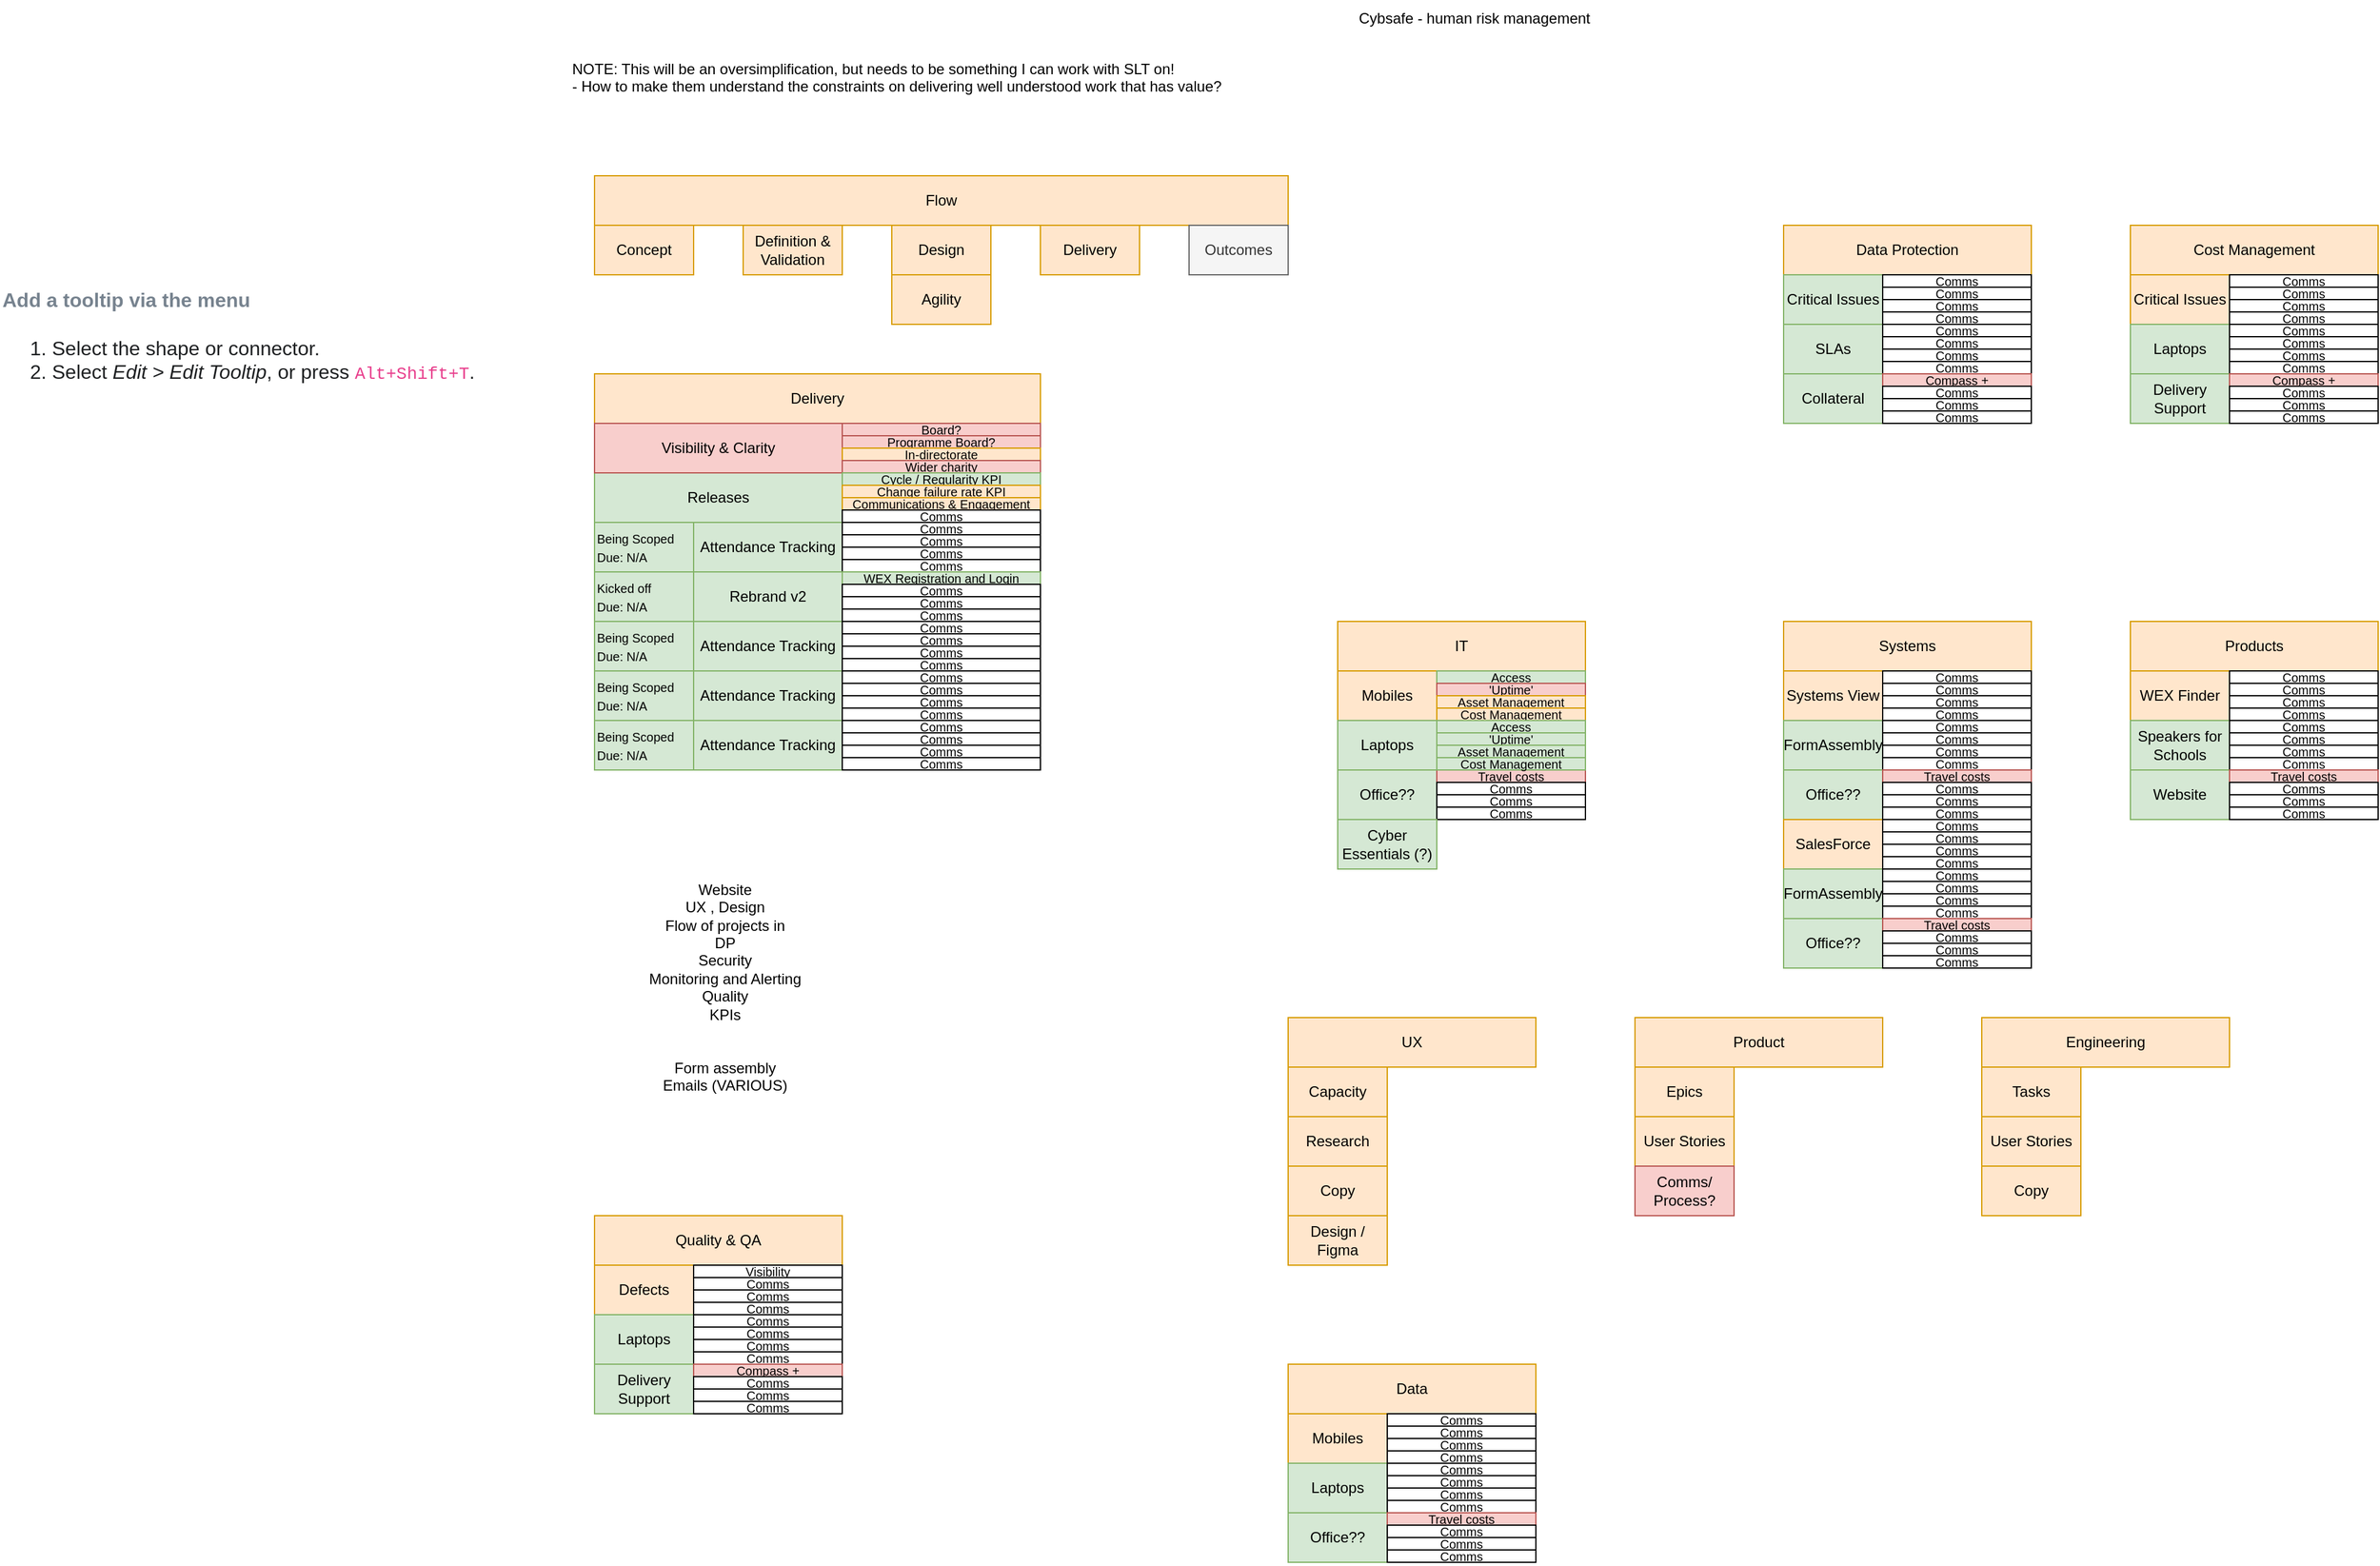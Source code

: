 <mxfile version="28.2.5">
  <diagram name="Page-1" id="2lxO7EbtZyUlad4pOYtL">
    <mxGraphModel dx="2887" dy="2173" grid="1" gridSize="10" guides="1" tooltips="1" connect="1" arrows="1" fold="1" page="1" pageScale="1" pageWidth="850" pageHeight="1100" math="0" shadow="0">
      <root>
        <mxCell id="0" />
        <mxCell id="1" parent="0" />
        <UserObject label="IT" tooltip="- KPIs for IT?&#xa;- What is good vs great?&#xa;- Visibility of capacity?&#xa;" id="mEJ6w_H8EPU12mAF9A9W-1">
          <mxCell style="rounded=0;whiteSpace=wrap;html=1;fillColor=#ffe6cc;strokeColor=#d79b00;" parent="1" vertex="1">
            <mxGeometry x="600" y="360" width="200" height="40" as="geometry" />
          </mxCell>
        </UserObject>
        <mxCell id="mEJ6w_H8EPU12mAF9A9W-2" value="Mobiles" style="rounded=0;whiteSpace=wrap;html=1;fillColor=#ffe6cc;strokeColor=#d79b00;" parent="1" vertex="1">
          <mxGeometry x="600" y="400" width="80" height="40" as="geometry" />
        </mxCell>
        <mxCell id="mEJ6w_H8EPU12mAF9A9W-3" value="&lt;span style=&quot;font-size: 10px;&quot;&gt;Access&lt;/span&gt;" style="rounded=0;whiteSpace=wrap;html=1;fillColor=#d5e8d4;strokeColor=#82b366;" parent="1" vertex="1">
          <mxGeometry x="680" y="400" width="120" height="10" as="geometry" />
        </mxCell>
        <mxCell id="mEJ6w_H8EPU12mAF9A9W-4" value="&lt;font style=&quot;font-size: 10px;&quot;&gt;&#39;Uptime&#39;&lt;/font&gt;" style="rounded=0;whiteSpace=wrap;html=1;fillColor=#f8cecc;strokeColor=#b85450;" parent="1" vertex="1">
          <mxGeometry x="680" y="410" width="120" height="10" as="geometry" />
        </mxCell>
        <mxCell id="mEJ6w_H8EPU12mAF9A9W-5" value="&lt;font style=&quot;font-size: 10px;&quot;&gt;Asset Management&lt;/font&gt;" style="rounded=0;whiteSpace=wrap;html=1;fillColor=#ffe6cc;strokeColor=#d79b00;" parent="1" vertex="1">
          <mxGeometry x="680" y="420" width="120" height="10" as="geometry" />
        </mxCell>
        <mxCell id="mEJ6w_H8EPU12mAF9A9W-6" value="&lt;font style=&quot;font-size: 10px;&quot;&gt;Cost Management&lt;/font&gt;" style="rounded=0;whiteSpace=wrap;html=1;fillColor=#ffe6cc;strokeColor=#d79b00;" parent="1" vertex="1">
          <mxGeometry x="680" y="430" width="120" height="10" as="geometry" />
        </mxCell>
        <mxCell id="2G15BkCVdRAN__nvlhu--1" value="Website&lt;div&gt;UX , Design&lt;/div&gt;&lt;div&gt;Flow of projects in&lt;/div&gt;&lt;div&gt;DP&lt;/div&gt;&lt;div&gt;Security&lt;/div&gt;&lt;div&gt;Monitoring and Alerting&lt;/div&gt;&lt;div&gt;Quality&lt;/div&gt;&lt;div&gt;KPIs&lt;/div&gt;&lt;div&gt;&lt;br&gt;&lt;/div&gt;&lt;div&gt;&lt;br&gt;&lt;/div&gt;&lt;div&gt;Form assembly&lt;/div&gt;&lt;div&gt;Emails (VARIOUS)&lt;/div&gt;&lt;div&gt;&lt;br&gt;&lt;/div&gt;&lt;div&gt;&lt;br&gt;&lt;/div&gt;" style="text;html=1;align=center;verticalAlign=middle;resizable=0;points=[];autosize=1;strokeColor=none;fillColor=none;" vertex="1" parent="1">
          <mxGeometry x="30" y="565" width="150" height="210" as="geometry" />
        </mxCell>
        <mxCell id="2G15BkCVdRAN__nvlhu--2" value="&lt;p style=&quot;box-sizing: border-box; margin-top: 0px; margin-bottom: 1rem; color: rgb(119, 131, 143); line-height: 1.7; font-family: Poppins, Helvetica, Arial, sans-serif; font-size: 16px; font-style: normal; font-variant-ligatures: normal; font-variant-caps: normal; font-weight: 400; letter-spacing: normal; orphans: 2; text-align: left; text-indent: 0px; text-transform: none; widows: 2; word-spacing: 0px; -webkit-text-stroke-width: 0px; white-space: normal; background-color: rgb(255, 255, 255); text-decoration-thickness: initial; text-decoration-style: initial; text-decoration-color: initial;&quot;&gt;&lt;strong style=&quot;box-sizing: border-box; font-weight: 600;&quot;&gt;Add a tooltip via the menu&lt;/strong&gt;&lt;/p&gt;&lt;ol style=&quot;box-sizing: border-box; margin-top: 0px; margin-bottom: 1rem; color: rgb(30, 32, 34); font-family: Poppins, Helvetica, Arial, sans-serif; font-size: 16px; font-style: normal; font-variant-ligatures: normal; font-variant-caps: normal; font-weight: 400; letter-spacing: normal; orphans: 2; text-align: left; text-indent: 0px; text-transform: none; widows: 2; word-spacing: 0px; -webkit-text-stroke-width: 0px; white-space: normal; background-color: rgb(255, 255, 255); text-decoration-thickness: initial; text-decoration-style: initial; text-decoration-color: initial;&quot;&gt;&lt;li style=&quot;box-sizing: border-box;&quot;&gt;Select the shape or connector.&lt;/li&gt;&lt;li style=&quot;box-sizing: border-box;&quot;&gt;Select&lt;span&gt;&amp;nbsp;&lt;/span&gt;&lt;em style=&quot;box-sizing: border-box;&quot;&gt;Edit &amp;gt; Edit Tooltip&lt;/em&gt;, or press&lt;span&gt;&amp;nbsp;&lt;/span&gt;&lt;code class=&quot;language-plaintext highlighter-rouge&quot; style=&quot;box-sizing: border-box; font-family: SFMono-Regular, Menlo, Monaco, Consolas, &amp;quot;Liberation Mono&amp;quot;, &amp;quot;Courier New&amp;quot;, monospace; font-size: 14px; color: rgb(232, 62, 140); word-break: break-word;&quot;&gt;Alt+Shift+T&lt;/code&gt;.&lt;/li&gt;&lt;/ol&gt;" style="text;whiteSpace=wrap;html=1;" vertex="1" parent="1">
          <mxGeometry x="-480" y="80" width="410" height="120" as="geometry" />
        </mxCell>
        <UserObject label="Delivery" tooltip="- KPIs for IT?&#xa;- What is good vs great?&#xa;- Visibility of capacity?&#xa;" id="2G15BkCVdRAN__nvlhu--3">
          <mxCell style="rounded=0;whiteSpace=wrap;html=1;fillColor=#ffe6cc;strokeColor=#d79b00;" vertex="1" parent="1">
            <mxGeometry y="160" width="360" height="40" as="geometry" />
          </mxCell>
        </UserObject>
        <mxCell id="2G15BkCVdRAN__nvlhu--4" value="Attendance Tracking" style="rounded=0;whiteSpace=wrap;html=1;fillColor=#d5e8d4;strokeColor=#82b366;" vertex="1" parent="1">
          <mxGeometry x="80" y="280" width="120" height="40" as="geometry" />
        </mxCell>
        <mxCell id="2G15BkCVdRAN__nvlhu--5" value="&lt;font style=&quot;font-size: 10px;&quot;&gt;Comms&lt;/font&gt;" style="rounded=0;whiteSpace=wrap;html=1;" vertex="1" parent="1">
          <mxGeometry x="200" y="280" width="160" height="10" as="geometry" />
        </mxCell>
        <mxCell id="2G15BkCVdRAN__nvlhu--6" value="&lt;font style=&quot;font-size: 10px;&quot;&gt;Comms&lt;/font&gt;" style="rounded=0;whiteSpace=wrap;html=1;" vertex="1" parent="1">
          <mxGeometry x="200" y="290" width="160" height="10" as="geometry" />
        </mxCell>
        <mxCell id="2G15BkCVdRAN__nvlhu--7" value="&lt;font style=&quot;font-size: 10px;&quot;&gt;Comms&lt;/font&gt;" style="rounded=0;whiteSpace=wrap;html=1;" vertex="1" parent="1">
          <mxGeometry x="200" y="300" width="160" height="10" as="geometry" />
        </mxCell>
        <mxCell id="2G15BkCVdRAN__nvlhu--8" value="&lt;font style=&quot;font-size: 10px;&quot;&gt;Comms&lt;/font&gt;" style="rounded=0;whiteSpace=wrap;html=1;" vertex="1" parent="1">
          <mxGeometry x="200" y="310" width="160" height="10" as="geometry" />
        </mxCell>
        <mxCell id="2G15BkCVdRAN__nvlhu--9" value="Laptops" style="rounded=0;whiteSpace=wrap;html=1;fillColor=#d5e8d4;strokeColor=#82b366;" vertex="1" parent="1">
          <mxGeometry x="600" y="440" width="80" height="40" as="geometry" />
        </mxCell>
        <UserObject label="Office??" tooltip="- Why is this here?" id="2G15BkCVdRAN__nvlhu--10">
          <mxCell style="rounded=0;whiteSpace=wrap;html=1;fillColor=#d5e8d4;strokeColor=#82b366;" vertex="1" parent="1">
            <mxGeometry x="600" y="480" width="80" height="40" as="geometry" />
          </mxCell>
        </UserObject>
        <UserObject label="Flow" tooltip="- KPIs for IT?&#xa;- What is good vs great?&#xa;- Visibility of capacity?&#xa;" id="2G15BkCVdRAN__nvlhu--11">
          <mxCell style="rounded=0;whiteSpace=wrap;html=1;fillColor=#ffe6cc;strokeColor=#d79b00;" vertex="1" parent="1">
            <mxGeometry width="560" height="40" as="geometry" />
          </mxCell>
        </UserObject>
        <mxCell id="2G15BkCVdRAN__nvlhu--12" value="Concept" style="rounded=0;whiteSpace=wrap;html=1;fillColor=#ffe6cc;strokeColor=#d79b00;" vertex="1" parent="1">
          <mxGeometry y="40" width="80" height="40" as="geometry" />
        </mxCell>
        <mxCell id="2G15BkCVdRAN__nvlhu--13" value="Definition &amp;amp; Validation" style="rounded=0;whiteSpace=wrap;html=1;fillColor=#ffe6cc;strokeColor=#d79b00;" vertex="1" parent="1">
          <mxGeometry x="120" y="40" width="80" height="40" as="geometry" />
        </mxCell>
        <mxCell id="2G15BkCVdRAN__nvlhu--14" value="Design" style="rounded=0;whiteSpace=wrap;html=1;fillColor=#ffe6cc;strokeColor=#d79b00;" vertex="1" parent="1">
          <mxGeometry x="240" y="40" width="80" height="40" as="geometry" />
        </mxCell>
        <mxCell id="2G15BkCVdRAN__nvlhu--15" value="Delivery" style="rounded=0;whiteSpace=wrap;html=1;fillColor=#ffe6cc;strokeColor=#d79b00;" vertex="1" parent="1">
          <mxGeometry x="360" y="40" width="80" height="40" as="geometry" />
        </mxCell>
        <mxCell id="2G15BkCVdRAN__nvlhu--16" value="Outcomes" style="rounded=0;whiteSpace=wrap;html=1;fillColor=#f5f5f5;strokeColor=#666666;fontColor=#333333;" vertex="1" parent="1">
          <mxGeometry x="480" y="40" width="80" height="40" as="geometry" />
        </mxCell>
        <mxCell id="2G15BkCVdRAN__nvlhu--17" value="NOTE: This will be an oversimplification, but needs to be something I can work with SLT on!&lt;div&gt;- How to make them understand the constraints on delivering well understood work that has value?&lt;/div&gt;&lt;div&gt;&lt;br&gt;&lt;/div&gt;&lt;div&gt;&lt;br&gt;&lt;/div&gt;" style="text;html=1;align=left;verticalAlign=middle;resizable=0;points=[];autosize=1;strokeColor=none;fillColor=none;" vertex="1" parent="1">
          <mxGeometry x="-20" y="-100" width="550" height="70" as="geometry" />
        </mxCell>
        <UserObject label="&lt;font style=&quot;font-size: 10px;&quot;&gt;Travel costs&lt;/font&gt;" tooltip="- Andy on remote contract." id="2G15BkCVdRAN__nvlhu--22">
          <mxCell style="rounded=0;whiteSpace=wrap;html=1;fillColor=#f8cecc;strokeColor=#b85450;" vertex="1" parent="1">
            <mxGeometry x="680" y="480" width="120" height="10" as="geometry" />
          </mxCell>
        </UserObject>
        <mxCell id="2G15BkCVdRAN__nvlhu--23" value="&lt;font style=&quot;font-size: 10px;&quot;&gt;Comms&lt;/font&gt;" style="rounded=0;whiteSpace=wrap;html=1;" vertex="1" parent="1">
          <mxGeometry x="680" y="490" width="120" height="10" as="geometry" />
        </mxCell>
        <mxCell id="2G15BkCVdRAN__nvlhu--24" value="&lt;font style=&quot;font-size: 10px;&quot;&gt;Comms&lt;/font&gt;" style="rounded=0;whiteSpace=wrap;html=1;" vertex="1" parent="1">
          <mxGeometry x="680" y="500" width="120" height="10" as="geometry" />
        </mxCell>
        <mxCell id="2G15BkCVdRAN__nvlhu--25" value="&lt;font style=&quot;font-size: 10px;&quot;&gt;Comms&lt;/font&gt;" style="rounded=0;whiteSpace=wrap;html=1;" vertex="1" parent="1">
          <mxGeometry x="680" y="510" width="120" height="10" as="geometry" />
        </mxCell>
        <UserObject label="UX" tooltip="- KPIs for IT?&#xa;- What is good vs great?&#xa;- Visibility of capacity?&#xa;" id="2G15BkCVdRAN__nvlhu--26">
          <mxCell style="rounded=0;whiteSpace=wrap;html=1;fillColor=#ffe6cc;strokeColor=#d79b00;" vertex="1" parent="1">
            <mxGeometry x="560" y="680" width="200" height="40" as="geometry" />
          </mxCell>
        </UserObject>
        <UserObject label="Capacity" tooltip="- KPIs for IT?&#xa;- What is good vs great?&#xa;- Visibility of capacity?&#xa;" id="2G15BkCVdRAN__nvlhu--27">
          <mxCell style="rounded=0;whiteSpace=wrap;html=1;fillColor=#ffe6cc;strokeColor=#d79b00;" vertex="1" parent="1">
            <mxGeometry x="560" y="720" width="80" height="40" as="geometry" />
          </mxCell>
        </UserObject>
        <UserObject label="Research" tooltip="- KPIs for IT?&#xa;- What is good vs great?&#xa;- Visibility of capacity?&#xa;" id="2G15BkCVdRAN__nvlhu--28">
          <mxCell style="rounded=0;whiteSpace=wrap;html=1;fillColor=#ffe6cc;strokeColor=#d79b00;" vertex="1" parent="1">
            <mxGeometry x="560" y="760" width="80" height="40" as="geometry" />
          </mxCell>
        </UserObject>
        <mxCell id="2G15BkCVdRAN__nvlhu--29" value="&lt;font style=&quot;font-size: 10px;&quot;&gt;Being Scoped&lt;/font&gt;&lt;div&gt;&lt;font style=&quot;font-size: 10px;&quot;&gt;Due: N/A&lt;/font&gt;&lt;/div&gt;" style="rounded=0;whiteSpace=wrap;html=1;align=left;fillColor=#d5e8d4;strokeColor=#82b366;" vertex="1" parent="1">
          <mxGeometry y="280" width="80" height="40" as="geometry" />
        </mxCell>
        <mxCell id="2G15BkCVdRAN__nvlhu--30" value="Rebrand v2" style="rounded=0;whiteSpace=wrap;html=1;fillColor=#d5e8d4;strokeColor=#82b366;" vertex="1" parent="1">
          <mxGeometry x="80" y="320" width="120" height="40" as="geometry" />
        </mxCell>
        <mxCell id="2G15BkCVdRAN__nvlhu--31" value="&lt;font style=&quot;font-size: 10px;&quot;&gt;WEX Registration and Login&lt;/font&gt;" style="rounded=0;whiteSpace=wrap;html=1;fillColor=#d5e8d4;strokeColor=#82b366;" vertex="1" parent="1">
          <mxGeometry x="200" y="320" width="160" height="10" as="geometry" />
        </mxCell>
        <mxCell id="2G15BkCVdRAN__nvlhu--32" value="&lt;font style=&quot;font-size: 10px;&quot;&gt;Comms&lt;/font&gt;" style="rounded=0;whiteSpace=wrap;html=1;" vertex="1" parent="1">
          <mxGeometry x="200" y="330" width="160" height="10" as="geometry" />
        </mxCell>
        <mxCell id="2G15BkCVdRAN__nvlhu--33" value="&lt;font style=&quot;font-size: 10px;&quot;&gt;Comms&lt;/font&gt;" style="rounded=0;whiteSpace=wrap;html=1;" vertex="1" parent="1">
          <mxGeometry x="200" y="340" width="160" height="10" as="geometry" />
        </mxCell>
        <mxCell id="2G15BkCVdRAN__nvlhu--34" value="&lt;font style=&quot;font-size: 10px;&quot;&gt;Comms&lt;/font&gt;" style="rounded=0;whiteSpace=wrap;html=1;" vertex="1" parent="1">
          <mxGeometry x="200" y="350" width="160" height="10" as="geometry" />
        </mxCell>
        <mxCell id="2G15BkCVdRAN__nvlhu--35" value="&lt;font style=&quot;font-size: 10px;&quot;&gt;Kicked off&lt;/font&gt;&lt;div&gt;&lt;font style=&quot;font-size: 10px;&quot;&gt;Due: N/A&lt;/font&gt;&lt;/div&gt;" style="rounded=0;whiteSpace=wrap;html=1;align=left;fillColor=#d5e8d4;strokeColor=#82b366;" vertex="1" parent="1">
          <mxGeometry y="320" width="80" height="40" as="geometry" />
        </mxCell>
        <mxCell id="2G15BkCVdRAN__nvlhu--36" value="Attendance Tracking" style="rounded=0;whiteSpace=wrap;html=1;fillColor=#d5e8d4;strokeColor=#82b366;" vertex="1" parent="1">
          <mxGeometry x="80" y="360" width="120" height="40" as="geometry" />
        </mxCell>
        <mxCell id="2G15BkCVdRAN__nvlhu--37" value="&lt;font style=&quot;font-size: 10px;&quot;&gt;Comms&lt;/font&gt;" style="rounded=0;whiteSpace=wrap;html=1;" vertex="1" parent="1">
          <mxGeometry x="200" y="360" width="160" height="10" as="geometry" />
        </mxCell>
        <mxCell id="2G15BkCVdRAN__nvlhu--38" value="&lt;font style=&quot;font-size: 10px;&quot;&gt;Comms&lt;/font&gt;" style="rounded=0;whiteSpace=wrap;html=1;" vertex="1" parent="1">
          <mxGeometry x="200" y="370" width="160" height="10" as="geometry" />
        </mxCell>
        <mxCell id="2G15BkCVdRAN__nvlhu--39" value="&lt;font style=&quot;font-size: 10px;&quot;&gt;Comms&lt;/font&gt;" style="rounded=0;whiteSpace=wrap;html=1;" vertex="1" parent="1">
          <mxGeometry x="200" y="380" width="160" height="10" as="geometry" />
        </mxCell>
        <mxCell id="2G15BkCVdRAN__nvlhu--40" value="&lt;font style=&quot;font-size: 10px;&quot;&gt;Comms&lt;/font&gt;" style="rounded=0;whiteSpace=wrap;html=1;" vertex="1" parent="1">
          <mxGeometry x="200" y="390" width="160" height="10" as="geometry" />
        </mxCell>
        <mxCell id="2G15BkCVdRAN__nvlhu--41" value="&lt;font style=&quot;font-size: 10px;&quot;&gt;Being Scoped&lt;/font&gt;&lt;div&gt;&lt;font style=&quot;font-size: 10px;&quot;&gt;Due: N/A&lt;/font&gt;&lt;/div&gt;" style="rounded=0;whiteSpace=wrap;html=1;align=left;fillColor=#d5e8d4;strokeColor=#82b366;" vertex="1" parent="1">
          <mxGeometry y="360" width="80" height="40" as="geometry" />
        </mxCell>
        <mxCell id="2G15BkCVdRAN__nvlhu--42" value="Attendance Tracking" style="rounded=0;whiteSpace=wrap;html=1;fillColor=#d5e8d4;strokeColor=#82b366;" vertex="1" parent="1">
          <mxGeometry x="80" y="400" width="120" height="40" as="geometry" />
        </mxCell>
        <mxCell id="2G15BkCVdRAN__nvlhu--43" value="&lt;font style=&quot;font-size: 10px;&quot;&gt;Comms&lt;/font&gt;" style="rounded=0;whiteSpace=wrap;html=1;" vertex="1" parent="1">
          <mxGeometry x="200" y="400" width="160" height="10" as="geometry" />
        </mxCell>
        <mxCell id="2G15BkCVdRAN__nvlhu--44" value="&lt;font style=&quot;font-size: 10px;&quot;&gt;Comms&lt;/font&gt;" style="rounded=0;whiteSpace=wrap;html=1;" vertex="1" parent="1">
          <mxGeometry x="200" y="410" width="160" height="10" as="geometry" />
        </mxCell>
        <mxCell id="2G15BkCVdRAN__nvlhu--45" value="&lt;font style=&quot;font-size: 10px;&quot;&gt;Comms&lt;/font&gt;" style="rounded=0;whiteSpace=wrap;html=1;" vertex="1" parent="1">
          <mxGeometry x="200" y="420" width="160" height="10" as="geometry" />
        </mxCell>
        <mxCell id="2G15BkCVdRAN__nvlhu--46" value="&lt;font style=&quot;font-size: 10px;&quot;&gt;Comms&lt;/font&gt;" style="rounded=0;whiteSpace=wrap;html=1;" vertex="1" parent="1">
          <mxGeometry x="200" y="430" width="160" height="10" as="geometry" />
        </mxCell>
        <mxCell id="2G15BkCVdRAN__nvlhu--47" value="&lt;font style=&quot;font-size: 10px;&quot;&gt;Being Scoped&lt;/font&gt;&lt;div&gt;&lt;font style=&quot;font-size: 10px;&quot;&gt;Due: N/A&lt;/font&gt;&lt;/div&gt;" style="rounded=0;whiteSpace=wrap;html=1;align=left;fillColor=#d5e8d4;strokeColor=#82b366;" vertex="1" parent="1">
          <mxGeometry y="400" width="80" height="40" as="geometry" />
        </mxCell>
        <mxCell id="2G15BkCVdRAN__nvlhu--48" value="Attendance Tracking" style="rounded=0;whiteSpace=wrap;html=1;fillColor=#d5e8d4;strokeColor=#82b366;" vertex="1" parent="1">
          <mxGeometry x="80" y="440" width="120" height="40" as="geometry" />
        </mxCell>
        <mxCell id="2G15BkCVdRAN__nvlhu--49" value="&lt;font style=&quot;font-size: 10px;&quot;&gt;Comms&lt;/font&gt;" style="rounded=0;whiteSpace=wrap;html=1;" vertex="1" parent="1">
          <mxGeometry x="200" y="440" width="160" height="10" as="geometry" />
        </mxCell>
        <mxCell id="2G15BkCVdRAN__nvlhu--50" value="&lt;font style=&quot;font-size: 10px;&quot;&gt;Comms&lt;/font&gt;" style="rounded=0;whiteSpace=wrap;html=1;" vertex="1" parent="1">
          <mxGeometry x="200" y="450" width="160" height="10" as="geometry" />
        </mxCell>
        <mxCell id="2G15BkCVdRAN__nvlhu--51" value="&lt;font style=&quot;font-size: 10px;&quot;&gt;Comms&lt;/font&gt;" style="rounded=0;whiteSpace=wrap;html=1;" vertex="1" parent="1">
          <mxGeometry x="200" y="460" width="160" height="10" as="geometry" />
        </mxCell>
        <mxCell id="2G15BkCVdRAN__nvlhu--52" value="&lt;font style=&quot;font-size: 10px;&quot;&gt;Comms&lt;/font&gt;" style="rounded=0;whiteSpace=wrap;html=1;" vertex="1" parent="1">
          <mxGeometry x="200" y="470" width="160" height="10" as="geometry" />
        </mxCell>
        <mxCell id="2G15BkCVdRAN__nvlhu--53" value="&lt;font style=&quot;font-size: 10px;&quot;&gt;Being Scoped&lt;/font&gt;&lt;div&gt;&lt;font style=&quot;font-size: 10px;&quot;&gt;Due: N/A&lt;/font&gt;&lt;/div&gt;" style="rounded=0;whiteSpace=wrap;html=1;align=left;fillColor=#d5e8d4;strokeColor=#82b366;" vertex="1" parent="1">
          <mxGeometry y="440" width="80" height="40" as="geometry" />
        </mxCell>
        <UserObject label="Quality &amp;amp; QA" tooltip="- KPIs for IT?&#xa;- What is good vs great?&#xa;- Visibility of capacity?&#xa;" id="2G15BkCVdRAN__nvlhu--54">
          <mxCell style="rounded=0;whiteSpace=wrap;html=1;fillColor=#ffe6cc;strokeColor=#d79b00;" vertex="1" parent="1">
            <mxGeometry y="840" width="200" height="40" as="geometry" />
          </mxCell>
        </UserObject>
        <mxCell id="2G15BkCVdRAN__nvlhu--55" value="Defects" style="rounded=0;whiteSpace=wrap;html=1;fillColor=#ffe6cc;strokeColor=#d79b00;" vertex="1" parent="1">
          <mxGeometry y="880" width="80" height="40" as="geometry" />
        </mxCell>
        <mxCell id="2G15BkCVdRAN__nvlhu--56" value="&lt;font style=&quot;font-size: 10px;&quot;&gt;Visibility&lt;/font&gt;" style="rounded=0;whiteSpace=wrap;html=1;" vertex="1" parent="1">
          <mxGeometry x="80" y="880" width="120" height="10" as="geometry" />
        </mxCell>
        <mxCell id="2G15BkCVdRAN__nvlhu--57" value="&lt;font style=&quot;font-size: 10px;&quot;&gt;Comms&lt;/font&gt;" style="rounded=0;whiteSpace=wrap;html=1;" vertex="1" parent="1">
          <mxGeometry x="80" y="890" width="120" height="10" as="geometry" />
        </mxCell>
        <mxCell id="2G15BkCVdRAN__nvlhu--58" value="&lt;font style=&quot;font-size: 10px;&quot;&gt;Comms&lt;/font&gt;" style="rounded=0;whiteSpace=wrap;html=1;" vertex="1" parent="1">
          <mxGeometry x="80" y="900" width="120" height="10" as="geometry" />
        </mxCell>
        <mxCell id="2G15BkCVdRAN__nvlhu--59" value="&lt;font style=&quot;font-size: 10px;&quot;&gt;Comms&lt;/font&gt;" style="rounded=0;whiteSpace=wrap;html=1;" vertex="1" parent="1">
          <mxGeometry x="80" y="910" width="120" height="10" as="geometry" />
        </mxCell>
        <mxCell id="2G15BkCVdRAN__nvlhu--60" value="Laptops" style="rounded=0;whiteSpace=wrap;html=1;fillColor=#d5e8d4;strokeColor=#82b366;" vertex="1" parent="1">
          <mxGeometry y="920" width="80" height="40" as="geometry" />
        </mxCell>
        <UserObject label="Delivery Support" tooltip="- Why is this here?" id="2G15BkCVdRAN__nvlhu--61">
          <mxCell style="rounded=0;whiteSpace=wrap;html=1;fillColor=#d5e8d4;strokeColor=#82b366;" vertex="1" parent="1">
            <mxGeometry y="960" width="80" height="40" as="geometry" />
          </mxCell>
        </UserObject>
        <mxCell id="2G15BkCVdRAN__nvlhu--62" value="&lt;font style=&quot;font-size: 10px;&quot;&gt;Comms&lt;/font&gt;" style="rounded=0;whiteSpace=wrap;html=1;" vertex="1" parent="1">
          <mxGeometry x="80" y="920" width="120" height="10" as="geometry" />
        </mxCell>
        <mxCell id="2G15BkCVdRAN__nvlhu--63" value="&lt;font style=&quot;font-size: 10px;&quot;&gt;Comms&lt;/font&gt;" style="rounded=0;whiteSpace=wrap;html=1;" vertex="1" parent="1">
          <mxGeometry x="80" y="930" width="120" height="10" as="geometry" />
        </mxCell>
        <mxCell id="2G15BkCVdRAN__nvlhu--64" value="&lt;font style=&quot;font-size: 10px;&quot;&gt;Comms&lt;/font&gt;" style="rounded=0;whiteSpace=wrap;html=1;" vertex="1" parent="1">
          <mxGeometry x="80" y="940" width="120" height="10" as="geometry" />
        </mxCell>
        <mxCell id="2G15BkCVdRAN__nvlhu--65" value="&lt;font style=&quot;font-size: 10px;&quot;&gt;Comms&lt;/font&gt;" style="rounded=0;whiteSpace=wrap;html=1;" vertex="1" parent="1">
          <mxGeometry x="80" y="950" width="120" height="10" as="geometry" />
        </mxCell>
        <UserObject label="&lt;font style=&quot;font-size: 10px;&quot;&gt;Compass +&lt;/font&gt;" tooltip="- Andy on remote contract." id="2G15BkCVdRAN__nvlhu--66">
          <mxCell style="rounded=0;whiteSpace=wrap;html=1;fillColor=#f8cecc;strokeColor=#b85450;" vertex="1" parent="1">
            <mxGeometry x="80" y="960" width="120" height="10" as="geometry" />
          </mxCell>
        </UserObject>
        <mxCell id="2G15BkCVdRAN__nvlhu--67" value="&lt;font style=&quot;font-size: 10px;&quot;&gt;Comms&lt;/font&gt;" style="rounded=0;whiteSpace=wrap;html=1;" vertex="1" parent="1">
          <mxGeometry x="80" y="970" width="120" height="10" as="geometry" />
        </mxCell>
        <mxCell id="2G15BkCVdRAN__nvlhu--68" value="&lt;font style=&quot;font-size: 10px;&quot;&gt;Comms&lt;/font&gt;" style="rounded=0;whiteSpace=wrap;html=1;" vertex="1" parent="1">
          <mxGeometry x="80" y="980" width="120" height="10" as="geometry" />
        </mxCell>
        <mxCell id="2G15BkCVdRAN__nvlhu--69" value="&lt;font style=&quot;font-size: 10px;&quot;&gt;Comms&lt;/font&gt;" style="rounded=0;whiteSpace=wrap;html=1;" vertex="1" parent="1">
          <mxGeometry x="80" y="990" width="120" height="10" as="geometry" />
        </mxCell>
        <UserObject label="Data Protection" tooltip="- KPIs for IT?&#xa;- What is good vs great?&#xa;- Visibility of capacity?&#xa;" id="2G15BkCVdRAN__nvlhu--70">
          <mxCell style="rounded=0;whiteSpace=wrap;html=1;fillColor=#ffe6cc;strokeColor=#d79b00;" vertex="1" parent="1">
            <mxGeometry x="960" y="40" width="200" height="40" as="geometry" />
          </mxCell>
        </UserObject>
        <mxCell id="2G15BkCVdRAN__nvlhu--71" value="Critical Issues" style="rounded=0;whiteSpace=wrap;html=1;fillColor=#d5e8d4;strokeColor=#82b366;" vertex="1" parent="1">
          <mxGeometry x="960" y="80" width="80" height="40" as="geometry" />
        </mxCell>
        <mxCell id="2G15BkCVdRAN__nvlhu--72" value="&lt;font style=&quot;font-size: 10px;&quot;&gt;Comms&lt;/font&gt;" style="rounded=0;whiteSpace=wrap;html=1;" vertex="1" parent="1">
          <mxGeometry x="1040" y="80" width="120" height="10" as="geometry" />
        </mxCell>
        <mxCell id="2G15BkCVdRAN__nvlhu--73" value="&lt;font style=&quot;font-size: 10px;&quot;&gt;Comms&lt;/font&gt;" style="rounded=0;whiteSpace=wrap;html=1;" vertex="1" parent="1">
          <mxGeometry x="1040" y="90" width="120" height="10" as="geometry" />
        </mxCell>
        <mxCell id="2G15BkCVdRAN__nvlhu--74" value="&lt;font style=&quot;font-size: 10px;&quot;&gt;Comms&lt;/font&gt;" style="rounded=0;whiteSpace=wrap;html=1;" vertex="1" parent="1">
          <mxGeometry x="1040" y="100" width="120" height="10" as="geometry" />
        </mxCell>
        <mxCell id="2G15BkCVdRAN__nvlhu--75" value="&lt;font style=&quot;font-size: 10px;&quot;&gt;Comms&lt;/font&gt;" style="rounded=0;whiteSpace=wrap;html=1;" vertex="1" parent="1">
          <mxGeometry x="1040" y="110" width="120" height="10" as="geometry" />
        </mxCell>
        <mxCell id="2G15BkCVdRAN__nvlhu--76" value="SLAs" style="rounded=0;whiteSpace=wrap;html=1;fillColor=#d5e8d4;strokeColor=#82b366;" vertex="1" parent="1">
          <mxGeometry x="960" y="120" width="80" height="40" as="geometry" />
        </mxCell>
        <UserObject label="Collateral" tooltip="- Why is this here?" id="2G15BkCVdRAN__nvlhu--77">
          <mxCell style="rounded=0;whiteSpace=wrap;html=1;fillColor=#d5e8d4;strokeColor=#82b366;" vertex="1" parent="1">
            <mxGeometry x="960" y="160" width="80" height="40" as="geometry" />
          </mxCell>
        </UserObject>
        <mxCell id="2G15BkCVdRAN__nvlhu--78" value="&lt;font style=&quot;font-size: 10px;&quot;&gt;Comms&lt;/font&gt;" style="rounded=0;whiteSpace=wrap;html=1;" vertex="1" parent="1">
          <mxGeometry x="1040" y="120" width="120" height="10" as="geometry" />
        </mxCell>
        <mxCell id="2G15BkCVdRAN__nvlhu--79" value="&lt;font style=&quot;font-size: 10px;&quot;&gt;Comms&lt;/font&gt;" style="rounded=0;whiteSpace=wrap;html=1;" vertex="1" parent="1">
          <mxGeometry x="1040" y="130" width="120" height="10" as="geometry" />
        </mxCell>
        <mxCell id="2G15BkCVdRAN__nvlhu--80" value="&lt;font style=&quot;font-size: 10px;&quot;&gt;Comms&lt;/font&gt;" style="rounded=0;whiteSpace=wrap;html=1;" vertex="1" parent="1">
          <mxGeometry x="1040" y="140" width="120" height="10" as="geometry" />
        </mxCell>
        <mxCell id="2G15BkCVdRAN__nvlhu--81" value="&lt;font style=&quot;font-size: 10px;&quot;&gt;Comms&lt;/font&gt;" style="rounded=0;whiteSpace=wrap;html=1;" vertex="1" parent="1">
          <mxGeometry x="1040" y="150" width="120" height="10" as="geometry" />
        </mxCell>
        <UserObject label="&lt;font style=&quot;font-size: 10px;&quot;&gt;Compass +&lt;/font&gt;" tooltip="- Andy on remote contract." id="2G15BkCVdRAN__nvlhu--82">
          <mxCell style="rounded=0;whiteSpace=wrap;html=1;fillColor=#f8cecc;strokeColor=#b85450;" vertex="1" parent="1">
            <mxGeometry x="1040" y="160" width="120" height="10" as="geometry" />
          </mxCell>
        </UserObject>
        <mxCell id="2G15BkCVdRAN__nvlhu--83" value="&lt;font style=&quot;font-size: 10px;&quot;&gt;Comms&lt;/font&gt;" style="rounded=0;whiteSpace=wrap;html=1;" vertex="1" parent="1">
          <mxGeometry x="1040" y="170" width="120" height="10" as="geometry" />
        </mxCell>
        <mxCell id="2G15BkCVdRAN__nvlhu--84" value="&lt;font style=&quot;font-size: 10px;&quot;&gt;Comms&lt;/font&gt;" style="rounded=0;whiteSpace=wrap;html=1;" vertex="1" parent="1">
          <mxGeometry x="1040" y="180" width="120" height="10" as="geometry" />
        </mxCell>
        <mxCell id="2G15BkCVdRAN__nvlhu--85" value="&lt;font style=&quot;font-size: 10px;&quot;&gt;Comms&lt;/font&gt;" style="rounded=0;whiteSpace=wrap;html=1;" vertex="1" parent="1">
          <mxGeometry x="1040" y="190" width="120" height="10" as="geometry" />
        </mxCell>
        <UserObject label="Systems" tooltip="- KPIs for IT?&#xa;- What is good vs great?&#xa;- Visibility of capacity?&#xa;" id="2G15BkCVdRAN__nvlhu--86">
          <mxCell style="rounded=0;whiteSpace=wrap;html=1;fillColor=#ffe6cc;strokeColor=#d79b00;" vertex="1" parent="1">
            <mxGeometry x="960" y="360" width="200" height="40" as="geometry" />
          </mxCell>
        </UserObject>
        <mxCell id="2G15BkCVdRAN__nvlhu--87" value="Systems View" style="rounded=0;whiteSpace=wrap;html=1;fillColor=#ffe6cc;strokeColor=#d79b00;" vertex="1" parent="1">
          <mxGeometry x="960" y="400" width="80" height="40" as="geometry" />
        </mxCell>
        <mxCell id="2G15BkCVdRAN__nvlhu--88" value="&lt;font style=&quot;font-size: 10px;&quot;&gt;Comms&lt;/font&gt;" style="rounded=0;whiteSpace=wrap;html=1;" vertex="1" parent="1">
          <mxGeometry x="1040" y="400" width="120" height="10" as="geometry" />
        </mxCell>
        <mxCell id="2G15BkCVdRAN__nvlhu--89" value="&lt;font style=&quot;font-size: 10px;&quot;&gt;Comms&lt;/font&gt;" style="rounded=0;whiteSpace=wrap;html=1;" vertex="1" parent="1">
          <mxGeometry x="1040" y="410" width="120" height="10" as="geometry" />
        </mxCell>
        <mxCell id="2G15BkCVdRAN__nvlhu--90" value="&lt;font style=&quot;font-size: 10px;&quot;&gt;Comms&lt;/font&gt;" style="rounded=0;whiteSpace=wrap;html=1;" vertex="1" parent="1">
          <mxGeometry x="1040" y="420" width="120" height="10" as="geometry" />
        </mxCell>
        <mxCell id="2G15BkCVdRAN__nvlhu--91" value="&lt;font style=&quot;font-size: 10px;&quot;&gt;Comms&lt;/font&gt;" style="rounded=0;whiteSpace=wrap;html=1;" vertex="1" parent="1">
          <mxGeometry x="1040" y="430" width="120" height="10" as="geometry" />
        </mxCell>
        <mxCell id="2G15BkCVdRAN__nvlhu--92" value="FormAssembly" style="rounded=0;whiteSpace=wrap;html=1;fillColor=#d5e8d4;strokeColor=#82b366;" vertex="1" parent="1">
          <mxGeometry x="960" y="440" width="80" height="40" as="geometry" />
        </mxCell>
        <UserObject label="Office??" tooltip="- Why is this here?" id="2G15BkCVdRAN__nvlhu--93">
          <mxCell style="rounded=0;whiteSpace=wrap;html=1;fillColor=#d5e8d4;strokeColor=#82b366;" vertex="1" parent="1">
            <mxGeometry x="960" y="480" width="80" height="40" as="geometry" />
          </mxCell>
        </UserObject>
        <mxCell id="2G15BkCVdRAN__nvlhu--94" value="&lt;font style=&quot;font-size: 10px;&quot;&gt;Comms&lt;/font&gt;" style="rounded=0;whiteSpace=wrap;html=1;" vertex="1" parent="1">
          <mxGeometry x="1040" y="440" width="120" height="10" as="geometry" />
        </mxCell>
        <mxCell id="2G15BkCVdRAN__nvlhu--95" value="&lt;font style=&quot;font-size: 10px;&quot;&gt;Comms&lt;/font&gt;" style="rounded=0;whiteSpace=wrap;html=1;" vertex="1" parent="1">
          <mxGeometry x="1040" y="450" width="120" height="10" as="geometry" />
        </mxCell>
        <mxCell id="2G15BkCVdRAN__nvlhu--96" value="&lt;font style=&quot;font-size: 10px;&quot;&gt;Comms&lt;/font&gt;" style="rounded=0;whiteSpace=wrap;html=1;" vertex="1" parent="1">
          <mxGeometry x="1040" y="460" width="120" height="10" as="geometry" />
        </mxCell>
        <mxCell id="2G15BkCVdRAN__nvlhu--97" value="&lt;font style=&quot;font-size: 10px;&quot;&gt;Comms&lt;/font&gt;" style="rounded=0;whiteSpace=wrap;html=1;" vertex="1" parent="1">
          <mxGeometry x="1040" y="470" width="120" height="10" as="geometry" />
        </mxCell>
        <UserObject label="&lt;font style=&quot;font-size: 10px;&quot;&gt;Travel costs&lt;/font&gt;" tooltip="- Andy on remote contract." id="2G15BkCVdRAN__nvlhu--98">
          <mxCell style="rounded=0;whiteSpace=wrap;html=1;fillColor=#f8cecc;strokeColor=#b85450;" vertex="1" parent="1">
            <mxGeometry x="1040" y="480" width="120" height="10" as="geometry" />
          </mxCell>
        </UserObject>
        <mxCell id="2G15BkCVdRAN__nvlhu--99" value="&lt;font style=&quot;font-size: 10px;&quot;&gt;Comms&lt;/font&gt;" style="rounded=0;whiteSpace=wrap;html=1;" vertex="1" parent="1">
          <mxGeometry x="1040" y="490" width="120" height="10" as="geometry" />
        </mxCell>
        <mxCell id="2G15BkCVdRAN__nvlhu--100" value="&lt;font style=&quot;font-size: 10px;&quot;&gt;Comms&lt;/font&gt;" style="rounded=0;whiteSpace=wrap;html=1;" vertex="1" parent="1">
          <mxGeometry x="1040" y="500" width="120" height="10" as="geometry" />
        </mxCell>
        <mxCell id="2G15BkCVdRAN__nvlhu--101" value="&lt;font style=&quot;font-size: 10px;&quot;&gt;Comms&lt;/font&gt;" style="rounded=0;whiteSpace=wrap;html=1;" vertex="1" parent="1">
          <mxGeometry x="1040" y="510" width="120" height="10" as="geometry" />
        </mxCell>
        <UserObject label="Products" tooltip="- KPIs for IT?&#xa;- What is good vs great?&#xa;- Visibility of capacity?&#xa;" id="2G15BkCVdRAN__nvlhu--102">
          <mxCell style="rounded=0;whiteSpace=wrap;html=1;fillColor=#ffe6cc;strokeColor=#d79b00;" vertex="1" parent="1">
            <mxGeometry x="1240" y="360" width="200" height="40" as="geometry" />
          </mxCell>
        </UserObject>
        <mxCell id="2G15BkCVdRAN__nvlhu--103" value="WEX Finder" style="rounded=0;whiteSpace=wrap;html=1;fillColor=#ffe6cc;strokeColor=#d79b00;" vertex="1" parent="1">
          <mxGeometry x="1240" y="400" width="80" height="40" as="geometry" />
        </mxCell>
        <mxCell id="2G15BkCVdRAN__nvlhu--104" value="&lt;font style=&quot;font-size: 10px;&quot;&gt;Comms&lt;/font&gt;" style="rounded=0;whiteSpace=wrap;html=1;" vertex="1" parent="1">
          <mxGeometry x="1320" y="400" width="120" height="10" as="geometry" />
        </mxCell>
        <mxCell id="2G15BkCVdRAN__nvlhu--105" value="&lt;font style=&quot;font-size: 10px;&quot;&gt;Comms&lt;/font&gt;" style="rounded=0;whiteSpace=wrap;html=1;" vertex="1" parent="1">
          <mxGeometry x="1320" y="410" width="120" height="10" as="geometry" />
        </mxCell>
        <mxCell id="2G15BkCVdRAN__nvlhu--106" value="&lt;font style=&quot;font-size: 10px;&quot;&gt;Comms&lt;/font&gt;" style="rounded=0;whiteSpace=wrap;html=1;" vertex="1" parent="1">
          <mxGeometry x="1320" y="420" width="120" height="10" as="geometry" />
        </mxCell>
        <mxCell id="2G15BkCVdRAN__nvlhu--107" value="&lt;font style=&quot;font-size: 10px;&quot;&gt;Comms&lt;/font&gt;" style="rounded=0;whiteSpace=wrap;html=1;" vertex="1" parent="1">
          <mxGeometry x="1320" y="430" width="120" height="10" as="geometry" />
        </mxCell>
        <mxCell id="2G15BkCVdRAN__nvlhu--108" value="Speakers for Schools" style="rounded=0;whiteSpace=wrap;html=1;fillColor=#d5e8d4;strokeColor=#82b366;" vertex="1" parent="1">
          <mxGeometry x="1240" y="440" width="80" height="40" as="geometry" />
        </mxCell>
        <UserObject label="Website" tooltip="- Why is this here?" id="2G15BkCVdRAN__nvlhu--109">
          <mxCell style="rounded=0;whiteSpace=wrap;html=1;fillColor=#d5e8d4;strokeColor=#82b366;" vertex="1" parent="1">
            <mxGeometry x="1240" y="480" width="80" height="40" as="geometry" />
          </mxCell>
        </UserObject>
        <mxCell id="2G15BkCVdRAN__nvlhu--110" value="&lt;font style=&quot;font-size: 10px;&quot;&gt;Comms&lt;/font&gt;" style="rounded=0;whiteSpace=wrap;html=1;" vertex="1" parent="1">
          <mxGeometry x="1320" y="440" width="120" height="10" as="geometry" />
        </mxCell>
        <mxCell id="2G15BkCVdRAN__nvlhu--111" value="&lt;font style=&quot;font-size: 10px;&quot;&gt;Comms&lt;/font&gt;" style="rounded=0;whiteSpace=wrap;html=1;" vertex="1" parent="1">
          <mxGeometry x="1320" y="450" width="120" height="10" as="geometry" />
        </mxCell>
        <mxCell id="2G15BkCVdRAN__nvlhu--112" value="&lt;font style=&quot;font-size: 10px;&quot;&gt;Comms&lt;/font&gt;" style="rounded=0;whiteSpace=wrap;html=1;" vertex="1" parent="1">
          <mxGeometry x="1320" y="460" width="120" height="10" as="geometry" />
        </mxCell>
        <mxCell id="2G15BkCVdRAN__nvlhu--113" value="&lt;font style=&quot;font-size: 10px;&quot;&gt;Comms&lt;/font&gt;" style="rounded=0;whiteSpace=wrap;html=1;" vertex="1" parent="1">
          <mxGeometry x="1320" y="470" width="120" height="10" as="geometry" />
        </mxCell>
        <UserObject label="&lt;font style=&quot;font-size: 10px;&quot;&gt;Travel costs&lt;/font&gt;" tooltip="- Andy on remote contract." id="2G15BkCVdRAN__nvlhu--114">
          <mxCell style="rounded=0;whiteSpace=wrap;html=1;fillColor=#f8cecc;strokeColor=#b85450;" vertex="1" parent="1">
            <mxGeometry x="1320" y="480" width="120" height="10" as="geometry" />
          </mxCell>
        </UserObject>
        <mxCell id="2G15BkCVdRAN__nvlhu--115" value="&lt;font style=&quot;font-size: 10px;&quot;&gt;Comms&lt;/font&gt;" style="rounded=0;whiteSpace=wrap;html=1;" vertex="1" parent="1">
          <mxGeometry x="1320" y="490" width="120" height="10" as="geometry" />
        </mxCell>
        <mxCell id="2G15BkCVdRAN__nvlhu--116" value="&lt;font style=&quot;font-size: 10px;&quot;&gt;Comms&lt;/font&gt;" style="rounded=0;whiteSpace=wrap;html=1;" vertex="1" parent="1">
          <mxGeometry x="1320" y="500" width="120" height="10" as="geometry" />
        </mxCell>
        <mxCell id="2G15BkCVdRAN__nvlhu--117" value="&lt;font style=&quot;font-size: 10px;&quot;&gt;Comms&lt;/font&gt;" style="rounded=0;whiteSpace=wrap;html=1;" vertex="1" parent="1">
          <mxGeometry x="1320" y="510" width="120" height="10" as="geometry" />
        </mxCell>
        <UserObject label="Data" tooltip="- KPIs for IT?&#xa;- What is good vs great?&#xa;- Visibility of capacity?&#xa;" id="2G15BkCVdRAN__nvlhu--118">
          <mxCell style="rounded=0;whiteSpace=wrap;html=1;fillColor=#ffe6cc;strokeColor=#d79b00;" vertex="1" parent="1">
            <mxGeometry x="560" y="960" width="200" height="40" as="geometry" />
          </mxCell>
        </UserObject>
        <mxCell id="2G15BkCVdRAN__nvlhu--119" value="Mobiles" style="rounded=0;whiteSpace=wrap;html=1;fillColor=#ffe6cc;strokeColor=#d79b00;" vertex="1" parent="1">
          <mxGeometry x="560" y="1000" width="80" height="40" as="geometry" />
        </mxCell>
        <mxCell id="2G15BkCVdRAN__nvlhu--120" value="&lt;font style=&quot;font-size: 10px;&quot;&gt;Comms&lt;/font&gt;" style="rounded=0;whiteSpace=wrap;html=1;" vertex="1" parent="1">
          <mxGeometry x="640" y="1000" width="120" height="10" as="geometry" />
        </mxCell>
        <mxCell id="2G15BkCVdRAN__nvlhu--121" value="&lt;font style=&quot;font-size: 10px;&quot;&gt;Comms&lt;/font&gt;" style="rounded=0;whiteSpace=wrap;html=1;" vertex="1" parent="1">
          <mxGeometry x="640" y="1010" width="120" height="10" as="geometry" />
        </mxCell>
        <mxCell id="2G15BkCVdRAN__nvlhu--122" value="&lt;font style=&quot;font-size: 10px;&quot;&gt;Comms&lt;/font&gt;" style="rounded=0;whiteSpace=wrap;html=1;" vertex="1" parent="1">
          <mxGeometry x="640" y="1020" width="120" height="10" as="geometry" />
        </mxCell>
        <mxCell id="2G15BkCVdRAN__nvlhu--123" value="&lt;font style=&quot;font-size: 10px;&quot;&gt;Comms&lt;/font&gt;" style="rounded=0;whiteSpace=wrap;html=1;" vertex="1" parent="1">
          <mxGeometry x="640" y="1030" width="120" height="10" as="geometry" />
        </mxCell>
        <mxCell id="2G15BkCVdRAN__nvlhu--124" value="Laptops" style="rounded=0;whiteSpace=wrap;html=1;fillColor=#d5e8d4;strokeColor=#82b366;" vertex="1" parent="1">
          <mxGeometry x="560" y="1040" width="80" height="40" as="geometry" />
        </mxCell>
        <UserObject label="Office??" tooltip="- Why is this here?" id="2G15BkCVdRAN__nvlhu--125">
          <mxCell style="rounded=0;whiteSpace=wrap;html=1;fillColor=#d5e8d4;strokeColor=#82b366;" vertex="1" parent="1">
            <mxGeometry x="560" y="1080" width="80" height="40" as="geometry" />
          </mxCell>
        </UserObject>
        <mxCell id="2G15BkCVdRAN__nvlhu--126" value="&lt;font style=&quot;font-size: 10px;&quot;&gt;Comms&lt;/font&gt;" style="rounded=0;whiteSpace=wrap;html=1;" vertex="1" parent="1">
          <mxGeometry x="640" y="1040" width="120" height="10" as="geometry" />
        </mxCell>
        <mxCell id="2G15BkCVdRAN__nvlhu--127" value="&lt;font style=&quot;font-size: 10px;&quot;&gt;Comms&lt;/font&gt;" style="rounded=0;whiteSpace=wrap;html=1;" vertex="1" parent="1">
          <mxGeometry x="640" y="1050" width="120" height="10" as="geometry" />
        </mxCell>
        <mxCell id="2G15BkCVdRAN__nvlhu--128" value="&lt;font style=&quot;font-size: 10px;&quot;&gt;Comms&lt;/font&gt;" style="rounded=0;whiteSpace=wrap;html=1;" vertex="1" parent="1">
          <mxGeometry x="640" y="1060" width="120" height="10" as="geometry" />
        </mxCell>
        <mxCell id="2G15BkCVdRAN__nvlhu--129" value="&lt;font style=&quot;font-size: 10px;&quot;&gt;Comms&lt;/font&gt;" style="rounded=0;whiteSpace=wrap;html=1;" vertex="1" parent="1">
          <mxGeometry x="640" y="1070" width="120" height="10" as="geometry" />
        </mxCell>
        <UserObject label="&lt;font style=&quot;font-size: 10px;&quot;&gt;Travel costs&lt;/font&gt;" tooltip="- Andy on remote contract." id="2G15BkCVdRAN__nvlhu--130">
          <mxCell style="rounded=0;whiteSpace=wrap;html=1;fillColor=#f8cecc;strokeColor=#b85450;" vertex="1" parent="1">
            <mxGeometry x="640" y="1080" width="120" height="10" as="geometry" />
          </mxCell>
        </UserObject>
        <mxCell id="2G15BkCVdRAN__nvlhu--131" value="&lt;font style=&quot;font-size: 10px;&quot;&gt;Comms&lt;/font&gt;" style="rounded=0;whiteSpace=wrap;html=1;" vertex="1" parent="1">
          <mxGeometry x="640" y="1090" width="120" height="10" as="geometry" />
        </mxCell>
        <mxCell id="2G15BkCVdRAN__nvlhu--132" value="&lt;font style=&quot;font-size: 10px;&quot;&gt;Comms&lt;/font&gt;" style="rounded=0;whiteSpace=wrap;html=1;" vertex="1" parent="1">
          <mxGeometry x="640" y="1100" width="120" height="10" as="geometry" />
        </mxCell>
        <mxCell id="2G15BkCVdRAN__nvlhu--133" value="&lt;font style=&quot;font-size: 10px;&quot;&gt;Comms&lt;/font&gt;" style="rounded=0;whiteSpace=wrap;html=1;" vertex="1" parent="1">
          <mxGeometry x="640" y="1110" width="120" height="10" as="geometry" />
        </mxCell>
        <UserObject label="Releases" tooltip="- KPIs for IT?&#xa;- What is good vs great?&#xa;- Visibility of capacity?&#xa;" id="2G15BkCVdRAN__nvlhu--134">
          <mxCell style="rounded=0;whiteSpace=wrap;html=1;fillColor=#d5e8d4;strokeColor=#82b366;" vertex="1" parent="1">
            <mxGeometry y="240" width="200" height="40" as="geometry" />
          </mxCell>
        </UserObject>
        <UserObject label="Visibility &amp;amp; Clarity" tooltip="- This diagram helps.&#xa;- What else do we need? Should duplicate with programme board.&#xa;" id="2G15BkCVdRAN__nvlhu--135">
          <mxCell style="rounded=0;whiteSpace=wrap;html=1;fillColor=#f8cecc;strokeColor=#b85450;" vertex="1" parent="1">
            <mxGeometry y="200" width="200" height="40" as="geometry" />
          </mxCell>
        </UserObject>
        <mxCell id="2G15BkCVdRAN__nvlhu--137" value="&lt;font style=&quot;font-size: 10px;&quot;&gt;Board?&lt;/font&gt;" style="rounded=0;whiteSpace=wrap;html=1;fillColor=#f8cecc;strokeColor=#b85450;" vertex="1" parent="1">
          <mxGeometry x="200" y="200" width="160" height="10" as="geometry" />
        </mxCell>
        <mxCell id="2G15BkCVdRAN__nvlhu--138" value="&lt;font style=&quot;font-size: 10px;&quot;&gt;Programme Board?&lt;/font&gt;" style="rounded=0;whiteSpace=wrap;html=1;fillColor=#f8cecc;strokeColor=#b85450;" vertex="1" parent="1">
          <mxGeometry x="200" y="210" width="160" height="10" as="geometry" />
        </mxCell>
        <mxCell id="2G15BkCVdRAN__nvlhu--139" value="&lt;span style=&quot;font-size: 10px;&quot;&gt;In-directorate&lt;/span&gt;" style="rounded=0;whiteSpace=wrap;html=1;fillColor=#ffe6cc;strokeColor=#d79b00;" vertex="1" parent="1">
          <mxGeometry x="200" y="220" width="160" height="10" as="geometry" />
        </mxCell>
        <mxCell id="2G15BkCVdRAN__nvlhu--140" value="&lt;font style=&quot;font-size: 10px;&quot;&gt;Wider charity&lt;/font&gt;" style="rounded=0;whiteSpace=wrap;html=1;fillColor=#f8cecc;strokeColor=#b85450;" vertex="1" parent="1">
          <mxGeometry x="200" y="230" width="160" height="10" as="geometry" />
        </mxCell>
        <mxCell id="2G15BkCVdRAN__nvlhu--141" value="&lt;font style=&quot;font-size: 10px;&quot;&gt;Cycle / Regularity KPI&lt;/font&gt;" style="rounded=0;whiteSpace=wrap;html=1;fillColor=#d5e8d4;strokeColor=#82b366;" vertex="1" parent="1">
          <mxGeometry x="200" y="240" width="160" height="10" as="geometry" />
        </mxCell>
        <mxCell id="2G15BkCVdRAN__nvlhu--142" value="&lt;font style=&quot;font-size: 10px;&quot;&gt;Change failure rate KPI&lt;/font&gt;" style="rounded=0;whiteSpace=wrap;html=1;fillColor=#ffe6cc;strokeColor=#d79b00;" vertex="1" parent="1">
          <mxGeometry x="200" y="250" width="160" height="10" as="geometry" />
        </mxCell>
        <mxCell id="2G15BkCVdRAN__nvlhu--143" value="&lt;font style=&quot;font-size: 10px;&quot;&gt;Communications &amp;amp; Engagement&lt;/font&gt;" style="rounded=0;whiteSpace=wrap;html=1;fillColor=#ffe6cc;strokeColor=#d79b00;" vertex="1" parent="1">
          <mxGeometry x="200" y="260" width="160" height="10" as="geometry" />
        </mxCell>
        <mxCell id="2G15BkCVdRAN__nvlhu--144" value="&lt;font style=&quot;font-size: 10px;&quot;&gt;Comms&lt;/font&gt;" style="rounded=0;whiteSpace=wrap;html=1;" vertex="1" parent="1">
          <mxGeometry x="200" y="270" width="160" height="10" as="geometry" />
        </mxCell>
        <UserObject label="Copy" tooltip="- KPIs for IT?&#xa;- What is good vs great?&#xa;- Visibility of capacity?&#xa;" id="2G15BkCVdRAN__nvlhu--145">
          <mxCell style="rounded=0;whiteSpace=wrap;html=1;fillColor=#ffe6cc;strokeColor=#d79b00;" vertex="1" parent="1">
            <mxGeometry x="560" y="800" width="80" height="40" as="geometry" />
          </mxCell>
        </UserObject>
        <UserObject label="Product" tooltip="- KPIs for IT?&#xa;- What is good vs great?&#xa;- Visibility of capacity?&#xa;" id="2G15BkCVdRAN__nvlhu--147">
          <mxCell style="rounded=0;whiteSpace=wrap;html=1;fillColor=#ffe6cc;strokeColor=#d79b00;" vertex="1" parent="1">
            <mxGeometry x="840" y="680" width="200" height="40" as="geometry" />
          </mxCell>
        </UserObject>
        <UserObject label="Epics" tooltip="- KPIs for IT?&#xa;- What is good vs great?&#xa;- Visibility of capacity?&#xa;" id="2G15BkCVdRAN__nvlhu--148">
          <mxCell style="rounded=0;whiteSpace=wrap;html=1;fillColor=#ffe6cc;strokeColor=#d79b00;" vertex="1" parent="1">
            <mxGeometry x="840" y="720" width="80" height="40" as="geometry" />
          </mxCell>
        </UserObject>
        <UserObject label="User Stories" tooltip="- KPIs for IT?&#xa;- What is good vs great?&#xa;- Visibility of capacity?&#xa;" id="2G15BkCVdRAN__nvlhu--149">
          <mxCell style="rounded=0;whiteSpace=wrap;html=1;fillColor=#ffe6cc;strokeColor=#d79b00;" vertex="1" parent="1">
            <mxGeometry x="840" y="760" width="80" height="40" as="geometry" />
          </mxCell>
        </UserObject>
        <UserObject label="Comms/ Process?" tooltip="- KPIs for IT?&#xa;- What is good vs great?&#xa;- Visibility of capacity?&#xa;" id="2G15BkCVdRAN__nvlhu--150">
          <mxCell style="rounded=0;whiteSpace=wrap;html=1;fillColor=#f8cecc;strokeColor=#b85450;" vertex="1" parent="1">
            <mxGeometry x="840" y="800" width="80" height="40" as="geometry" />
          </mxCell>
        </UserObject>
        <UserObject label="Engineering" tooltip="- KPIs for IT?&#xa;- What is good vs great?&#xa;- Visibility of capacity?&#xa;" id="2G15BkCVdRAN__nvlhu--151">
          <mxCell style="rounded=0;whiteSpace=wrap;html=1;fillColor=#ffe6cc;strokeColor=#d79b00;" vertex="1" parent="1">
            <mxGeometry x="1120" y="680" width="200" height="40" as="geometry" />
          </mxCell>
        </UserObject>
        <UserObject label="Tasks" tooltip="- KPIs for IT?&#xa;- What is good vs great?&#xa;- Visibility of capacity?&#xa;" id="2G15BkCVdRAN__nvlhu--152">
          <mxCell style="rounded=0;whiteSpace=wrap;html=1;fillColor=#ffe6cc;strokeColor=#d79b00;" vertex="1" parent="1">
            <mxGeometry x="1120" y="720" width="80" height="40" as="geometry" />
          </mxCell>
        </UserObject>
        <UserObject label="User Stories" tooltip="- KPIs for IT?&#xa;- What is good vs great?&#xa;- Visibility of capacity?&#xa;" id="2G15BkCVdRAN__nvlhu--153">
          <mxCell style="rounded=0;whiteSpace=wrap;html=1;fillColor=#ffe6cc;strokeColor=#d79b00;" vertex="1" parent="1">
            <mxGeometry x="1120" y="760" width="80" height="40" as="geometry" />
          </mxCell>
        </UserObject>
        <UserObject label="Copy" tooltip="- KPIs for IT?&#xa;- What is good vs great?&#xa;- Visibility of capacity?&#xa;" id="2G15BkCVdRAN__nvlhu--154">
          <mxCell style="rounded=0;whiteSpace=wrap;html=1;fillColor=#ffe6cc;strokeColor=#d79b00;" vertex="1" parent="1">
            <mxGeometry x="1120" y="800" width="80" height="40" as="geometry" />
          </mxCell>
        </UserObject>
        <UserObject label="Design / Figma" tooltip="- KPIs for IT?&#xa;- What is good vs great?&#xa;- Visibility of capacity?&#xa;" id="2G15BkCVdRAN__nvlhu--155">
          <mxCell style="rounded=0;whiteSpace=wrap;html=1;fillColor=#ffe6cc;strokeColor=#d79b00;" vertex="1" parent="1">
            <mxGeometry x="560" y="840" width="80" height="40" as="geometry" />
          </mxCell>
        </UserObject>
        <UserObject label="Cost Management" tooltip="- KPIs for IT?&#xa;- What is good vs great?&#xa;- Visibility of capacity?&#xa;" id="2G15BkCVdRAN__nvlhu--156">
          <mxCell style="rounded=0;whiteSpace=wrap;html=1;fillColor=#ffe6cc;strokeColor=#d79b00;" vertex="1" parent="1">
            <mxGeometry x="1240" y="40" width="200" height="40" as="geometry" />
          </mxCell>
        </UserObject>
        <mxCell id="2G15BkCVdRAN__nvlhu--157" value="Critical Issues" style="rounded=0;whiteSpace=wrap;html=1;fillColor=#ffe6cc;strokeColor=#d79b00;" vertex="1" parent="1">
          <mxGeometry x="1240" y="80" width="80" height="40" as="geometry" />
        </mxCell>
        <mxCell id="2G15BkCVdRAN__nvlhu--158" value="&lt;font style=&quot;font-size: 10px;&quot;&gt;Comms&lt;/font&gt;" style="rounded=0;whiteSpace=wrap;html=1;" vertex="1" parent="1">
          <mxGeometry x="1320" y="80" width="120" height="10" as="geometry" />
        </mxCell>
        <mxCell id="2G15BkCVdRAN__nvlhu--159" value="&lt;font style=&quot;font-size: 10px;&quot;&gt;Comms&lt;/font&gt;" style="rounded=0;whiteSpace=wrap;html=1;" vertex="1" parent="1">
          <mxGeometry x="1320" y="90" width="120" height="10" as="geometry" />
        </mxCell>
        <mxCell id="2G15BkCVdRAN__nvlhu--160" value="&lt;font style=&quot;font-size: 10px;&quot;&gt;Comms&lt;/font&gt;" style="rounded=0;whiteSpace=wrap;html=1;" vertex="1" parent="1">
          <mxGeometry x="1320" y="100" width="120" height="10" as="geometry" />
        </mxCell>
        <mxCell id="2G15BkCVdRAN__nvlhu--161" value="&lt;font style=&quot;font-size: 10px;&quot;&gt;Comms&lt;/font&gt;" style="rounded=0;whiteSpace=wrap;html=1;" vertex="1" parent="1">
          <mxGeometry x="1320" y="110" width="120" height="10" as="geometry" />
        </mxCell>
        <mxCell id="2G15BkCVdRAN__nvlhu--162" value="Laptops" style="rounded=0;whiteSpace=wrap;html=1;fillColor=#d5e8d4;strokeColor=#82b366;" vertex="1" parent="1">
          <mxGeometry x="1240" y="120" width="80" height="40" as="geometry" />
        </mxCell>
        <UserObject label="Delivery Support" tooltip="- Why is this here?" id="2G15BkCVdRAN__nvlhu--163">
          <mxCell style="rounded=0;whiteSpace=wrap;html=1;fillColor=#d5e8d4;strokeColor=#82b366;" vertex="1" parent="1">
            <mxGeometry x="1240" y="160" width="80" height="40" as="geometry" />
          </mxCell>
        </UserObject>
        <mxCell id="2G15BkCVdRAN__nvlhu--164" value="&lt;font style=&quot;font-size: 10px;&quot;&gt;Comms&lt;/font&gt;" style="rounded=0;whiteSpace=wrap;html=1;" vertex="1" parent="1">
          <mxGeometry x="1320" y="120" width="120" height="10" as="geometry" />
        </mxCell>
        <mxCell id="2G15BkCVdRAN__nvlhu--165" value="&lt;font style=&quot;font-size: 10px;&quot;&gt;Comms&lt;/font&gt;" style="rounded=0;whiteSpace=wrap;html=1;" vertex="1" parent="1">
          <mxGeometry x="1320" y="130" width="120" height="10" as="geometry" />
        </mxCell>
        <mxCell id="2G15BkCVdRAN__nvlhu--166" value="&lt;font style=&quot;font-size: 10px;&quot;&gt;Comms&lt;/font&gt;" style="rounded=0;whiteSpace=wrap;html=1;" vertex="1" parent="1">
          <mxGeometry x="1320" y="140" width="120" height="10" as="geometry" />
        </mxCell>
        <mxCell id="2G15BkCVdRAN__nvlhu--167" value="&lt;font style=&quot;font-size: 10px;&quot;&gt;Comms&lt;/font&gt;" style="rounded=0;whiteSpace=wrap;html=1;" vertex="1" parent="1">
          <mxGeometry x="1320" y="150" width="120" height="10" as="geometry" />
        </mxCell>
        <UserObject label="&lt;font style=&quot;font-size: 10px;&quot;&gt;Compass +&lt;/font&gt;" tooltip="- Andy on remote contract." id="2G15BkCVdRAN__nvlhu--168">
          <mxCell style="rounded=0;whiteSpace=wrap;html=1;fillColor=#f8cecc;strokeColor=#b85450;" vertex="1" parent="1">
            <mxGeometry x="1320" y="160" width="120" height="10" as="geometry" />
          </mxCell>
        </UserObject>
        <mxCell id="2G15BkCVdRAN__nvlhu--169" value="&lt;font style=&quot;font-size: 10px;&quot;&gt;Comms&lt;/font&gt;" style="rounded=0;whiteSpace=wrap;html=1;" vertex="1" parent="1">
          <mxGeometry x="1320" y="170" width="120" height="10" as="geometry" />
        </mxCell>
        <mxCell id="2G15BkCVdRAN__nvlhu--170" value="&lt;font style=&quot;font-size: 10px;&quot;&gt;Comms&lt;/font&gt;" style="rounded=0;whiteSpace=wrap;html=1;" vertex="1" parent="1">
          <mxGeometry x="1320" y="180" width="120" height="10" as="geometry" />
        </mxCell>
        <mxCell id="2G15BkCVdRAN__nvlhu--171" value="&lt;font style=&quot;font-size: 10px;&quot;&gt;Comms&lt;/font&gt;" style="rounded=0;whiteSpace=wrap;html=1;" vertex="1" parent="1">
          <mxGeometry x="1320" y="190" width="120" height="10" as="geometry" />
        </mxCell>
        <mxCell id="2G15BkCVdRAN__nvlhu--172" value="Cybsafe - human risk management" style="text;html=1;align=center;verticalAlign=middle;resizable=0;points=[];autosize=1;strokeColor=none;fillColor=none;" vertex="1" parent="1">
          <mxGeometry x="605" y="-142" width="210" height="30" as="geometry" />
        </mxCell>
        <UserObject label="Cyber Essentials (?)" tooltip="- Why is this here?" id="2G15BkCVdRAN__nvlhu--173">
          <mxCell style="rounded=0;whiteSpace=wrap;html=1;fillColor=#d5e8d4;strokeColor=#82b366;" vertex="1" parent="1">
            <mxGeometry x="600" y="520" width="80" height="40" as="geometry" />
          </mxCell>
        </UserObject>
        <mxCell id="2G15BkCVdRAN__nvlhu--175" value="Agility" style="rounded=0;whiteSpace=wrap;html=1;fillColor=#ffe6cc;strokeColor=#d79b00;" vertex="1" parent="1">
          <mxGeometry x="240" y="80" width="80" height="40" as="geometry" />
        </mxCell>
        <mxCell id="2G15BkCVdRAN__nvlhu--178" value="&lt;span style=&quot;font-size: 10px;&quot;&gt;Access&lt;/span&gt;" style="rounded=0;whiteSpace=wrap;html=1;fillColor=#d5e8d4;strokeColor=#82b366;" vertex="1" parent="1">
          <mxGeometry x="680" y="440" width="120" height="10" as="geometry" />
        </mxCell>
        <mxCell id="2G15BkCVdRAN__nvlhu--179" value="&lt;font style=&quot;font-size: 10px;&quot;&gt;&#39;Uptime&#39;&lt;/font&gt;" style="rounded=0;whiteSpace=wrap;html=1;fillColor=#d5e8d4;strokeColor=#82b366;" vertex="1" parent="1">
          <mxGeometry x="680" y="450" width="120" height="10" as="geometry" />
        </mxCell>
        <mxCell id="2G15BkCVdRAN__nvlhu--180" value="&lt;font style=&quot;font-size: 10px;&quot;&gt;Asset Management&lt;/font&gt;" style="rounded=0;whiteSpace=wrap;html=1;fillColor=#d5e8d4;strokeColor=#82b366;" vertex="1" parent="1">
          <mxGeometry x="680" y="460" width="120" height="10" as="geometry" />
        </mxCell>
        <mxCell id="2G15BkCVdRAN__nvlhu--181" value="&lt;font style=&quot;font-size: 10px;&quot;&gt;Cost Management&lt;/font&gt;" style="rounded=0;whiteSpace=wrap;html=1;fillColor=#d5e8d4;strokeColor=#82b366;" vertex="1" parent="1">
          <mxGeometry x="680" y="470" width="120" height="10" as="geometry" />
        </mxCell>
        <mxCell id="2G15BkCVdRAN__nvlhu--182" value="SalesForce" style="rounded=0;whiteSpace=wrap;html=1;fillColor=#ffe6cc;strokeColor=#d79b00;" vertex="1" parent="1">
          <mxGeometry x="960" y="520" width="80" height="40" as="geometry" />
        </mxCell>
        <mxCell id="2G15BkCVdRAN__nvlhu--183" value="&lt;font style=&quot;font-size: 10px;&quot;&gt;Comms&lt;/font&gt;" style="rounded=0;whiteSpace=wrap;html=1;" vertex="1" parent="1">
          <mxGeometry x="1040" y="520" width="120" height="10" as="geometry" />
        </mxCell>
        <mxCell id="2G15BkCVdRAN__nvlhu--184" value="&lt;font style=&quot;font-size: 10px;&quot;&gt;Comms&lt;/font&gt;" style="rounded=0;whiteSpace=wrap;html=1;" vertex="1" parent="1">
          <mxGeometry x="1040" y="530" width="120" height="10" as="geometry" />
        </mxCell>
        <mxCell id="2G15BkCVdRAN__nvlhu--185" value="&lt;font style=&quot;font-size: 10px;&quot;&gt;Comms&lt;/font&gt;" style="rounded=0;whiteSpace=wrap;html=1;" vertex="1" parent="1">
          <mxGeometry x="1040" y="540" width="120" height="10" as="geometry" />
        </mxCell>
        <mxCell id="2G15BkCVdRAN__nvlhu--186" value="&lt;font style=&quot;font-size: 10px;&quot;&gt;Comms&lt;/font&gt;" style="rounded=0;whiteSpace=wrap;html=1;" vertex="1" parent="1">
          <mxGeometry x="1040" y="550" width="120" height="10" as="geometry" />
        </mxCell>
        <mxCell id="2G15BkCVdRAN__nvlhu--187" value="FormAssembly" style="rounded=0;whiteSpace=wrap;html=1;fillColor=#d5e8d4;strokeColor=#82b366;" vertex="1" parent="1">
          <mxGeometry x="960" y="560" width="80" height="40" as="geometry" />
        </mxCell>
        <UserObject label="Office??" tooltip="- Why is this here?" id="2G15BkCVdRAN__nvlhu--188">
          <mxCell style="rounded=0;whiteSpace=wrap;html=1;fillColor=#d5e8d4;strokeColor=#82b366;" vertex="1" parent="1">
            <mxGeometry x="960" y="600" width="80" height="40" as="geometry" />
          </mxCell>
        </UserObject>
        <mxCell id="2G15BkCVdRAN__nvlhu--189" value="&lt;font style=&quot;font-size: 10px;&quot;&gt;Comms&lt;/font&gt;" style="rounded=0;whiteSpace=wrap;html=1;" vertex="1" parent="1">
          <mxGeometry x="1040" y="560" width="120" height="10" as="geometry" />
        </mxCell>
        <mxCell id="2G15BkCVdRAN__nvlhu--190" value="&lt;font style=&quot;font-size: 10px;&quot;&gt;Comms&lt;/font&gt;" style="rounded=0;whiteSpace=wrap;html=1;" vertex="1" parent="1">
          <mxGeometry x="1040" y="570" width="120" height="10" as="geometry" />
        </mxCell>
        <mxCell id="2G15BkCVdRAN__nvlhu--191" value="&lt;font style=&quot;font-size: 10px;&quot;&gt;Comms&lt;/font&gt;" style="rounded=0;whiteSpace=wrap;html=1;" vertex="1" parent="1">
          <mxGeometry x="1040" y="580" width="120" height="10" as="geometry" />
        </mxCell>
        <mxCell id="2G15BkCVdRAN__nvlhu--192" value="&lt;font style=&quot;font-size: 10px;&quot;&gt;Comms&lt;/font&gt;" style="rounded=0;whiteSpace=wrap;html=1;" vertex="1" parent="1">
          <mxGeometry x="1040" y="590" width="120" height="10" as="geometry" />
        </mxCell>
        <UserObject label="&lt;font style=&quot;font-size: 10px;&quot;&gt;Travel costs&lt;/font&gt;" tooltip="- Andy on remote contract." id="2G15BkCVdRAN__nvlhu--193">
          <mxCell style="rounded=0;whiteSpace=wrap;html=1;fillColor=#f8cecc;strokeColor=#b85450;" vertex="1" parent="1">
            <mxGeometry x="1040" y="600" width="120" height="10" as="geometry" />
          </mxCell>
        </UserObject>
        <mxCell id="2G15BkCVdRAN__nvlhu--194" value="&lt;font style=&quot;font-size: 10px;&quot;&gt;Comms&lt;/font&gt;" style="rounded=0;whiteSpace=wrap;html=1;" vertex="1" parent="1">
          <mxGeometry x="1040" y="610" width="120" height="10" as="geometry" />
        </mxCell>
        <mxCell id="2G15BkCVdRAN__nvlhu--195" value="&lt;font style=&quot;font-size: 10px;&quot;&gt;Comms&lt;/font&gt;" style="rounded=0;whiteSpace=wrap;html=1;" vertex="1" parent="1">
          <mxGeometry x="1040" y="620" width="120" height="10" as="geometry" />
        </mxCell>
        <mxCell id="2G15BkCVdRAN__nvlhu--196" value="&lt;font style=&quot;font-size: 10px;&quot;&gt;Comms&lt;/font&gt;" style="rounded=0;whiteSpace=wrap;html=1;" vertex="1" parent="1">
          <mxGeometry x="1040" y="630" width="120" height="10" as="geometry" />
        </mxCell>
      </root>
    </mxGraphModel>
  </diagram>
</mxfile>
